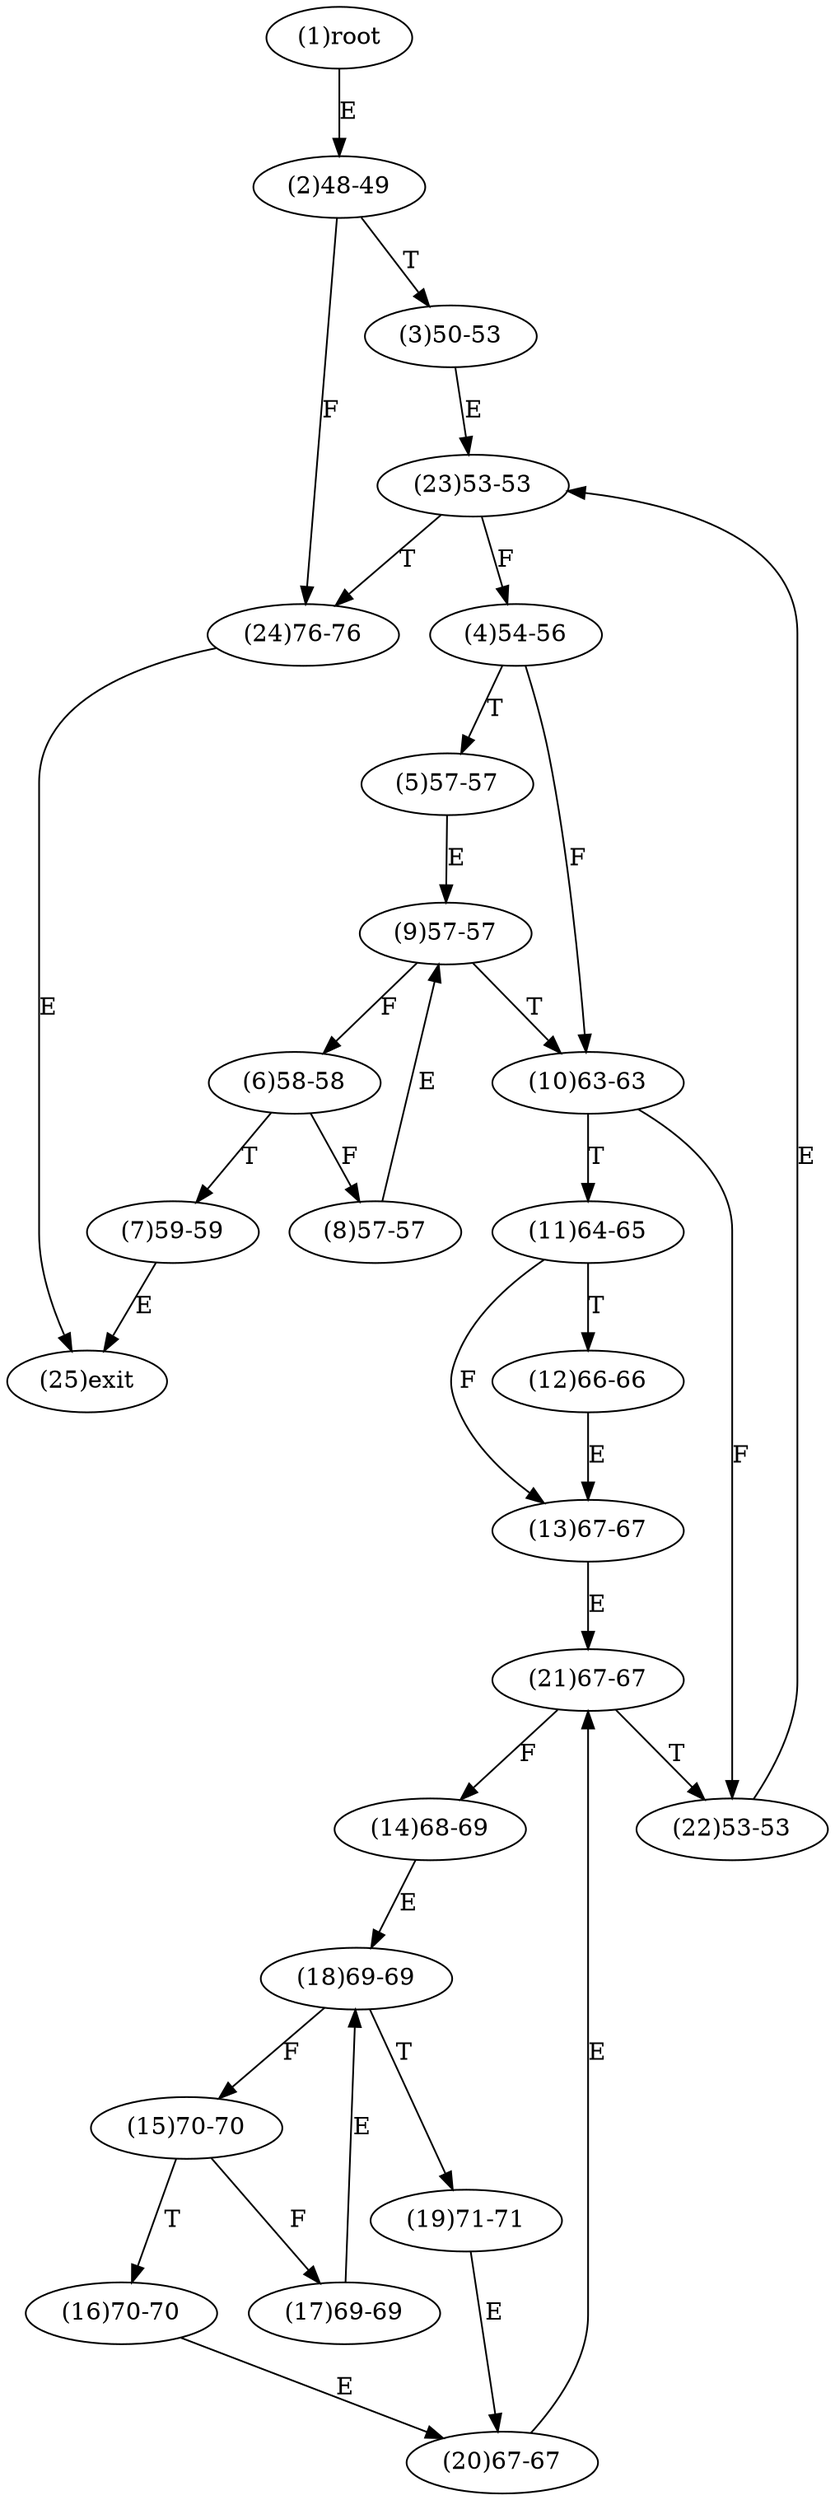 digraph "" { 
1[ label="(1)root"];
2[ label="(2)48-49"];
3[ label="(3)50-53"];
4[ label="(4)54-56"];
5[ label="(5)57-57"];
6[ label="(6)58-58"];
7[ label="(7)59-59"];
8[ label="(8)57-57"];
9[ label="(9)57-57"];
10[ label="(10)63-63"];
11[ label="(11)64-65"];
12[ label="(12)66-66"];
13[ label="(13)67-67"];
14[ label="(14)68-69"];
15[ label="(15)70-70"];
17[ label="(17)69-69"];
16[ label="(16)70-70"];
19[ label="(19)71-71"];
18[ label="(18)69-69"];
21[ label="(21)67-67"];
20[ label="(20)67-67"];
23[ label="(23)53-53"];
22[ label="(22)53-53"];
25[ label="(25)exit"];
24[ label="(24)76-76"];
1->2[ label="E"];
2->24[ label="F"];
2->3[ label="T"];
3->23[ label="E"];
4->10[ label="F"];
4->5[ label="T"];
5->9[ label="E"];
6->8[ label="F"];
6->7[ label="T"];
7->25[ label="E"];
8->9[ label="E"];
9->6[ label="F"];
9->10[ label="T"];
10->22[ label="F"];
10->11[ label="T"];
11->13[ label="F"];
11->12[ label="T"];
12->13[ label="E"];
13->21[ label="E"];
14->18[ label="E"];
15->17[ label="F"];
15->16[ label="T"];
16->20[ label="E"];
17->18[ label="E"];
18->15[ label="F"];
18->19[ label="T"];
19->20[ label="E"];
20->21[ label="E"];
21->14[ label="F"];
21->22[ label="T"];
22->23[ label="E"];
23->4[ label="F"];
23->24[ label="T"];
24->25[ label="E"];
}